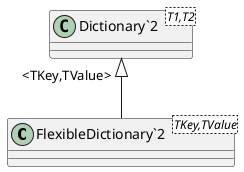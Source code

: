 @startuml
class "FlexibleDictionary`2"<TKey,TValue> {
}
class "Dictionary`2"<T1,T2> {
}
"Dictionary`2" "<TKey,TValue>" <|-- "FlexibleDictionary`2"
@enduml
